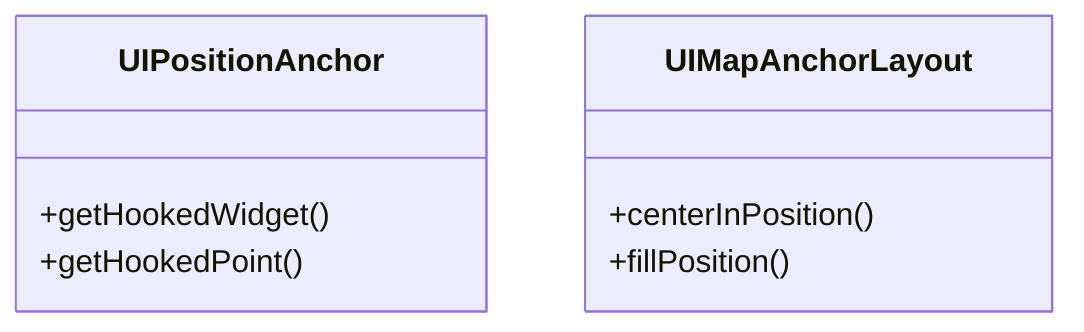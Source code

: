 classDiagram
    class UIPositionAnchor {
        +getHookedWidget()
        +getHookedPoint()
    }
    class UIMapAnchorLayout {
        +centerInPosition()
        +fillPosition()
    }
